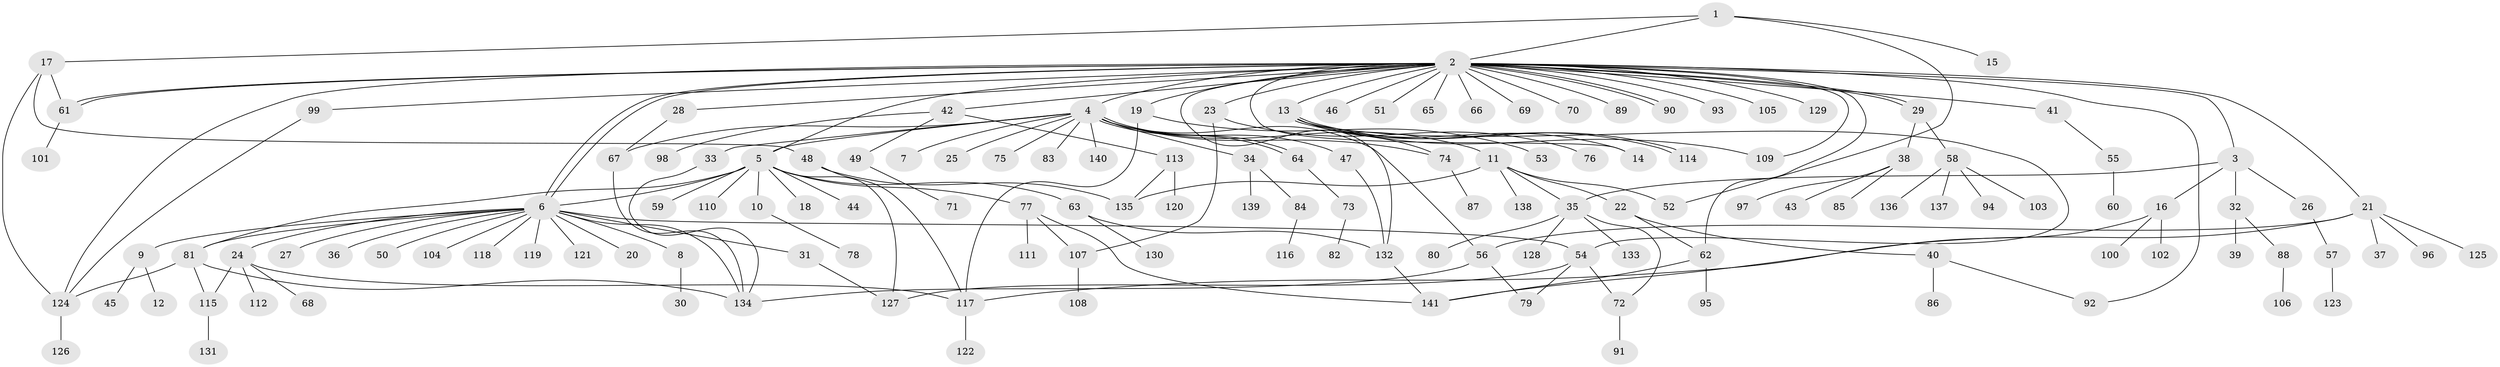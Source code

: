 // coarse degree distribution, {3: 0.10101010101010101, 30: 0.010101010101010102, 5: 0.0707070707070707, 14: 0.010101010101010102, 11: 0.010101010101010102, 16: 0.010101010101010102, 1: 0.45454545454545453, 2: 0.24242424242424243, 4: 0.08080808080808081, 7: 0.010101010101010102}
// Generated by graph-tools (version 1.1) at 2025/50/03/04/25 22:50:24]
// undirected, 141 vertices, 183 edges
graph export_dot {
  node [color=gray90,style=filled];
  1;
  2;
  3;
  4;
  5;
  6;
  7;
  8;
  9;
  10;
  11;
  12;
  13;
  14;
  15;
  16;
  17;
  18;
  19;
  20;
  21;
  22;
  23;
  24;
  25;
  26;
  27;
  28;
  29;
  30;
  31;
  32;
  33;
  34;
  35;
  36;
  37;
  38;
  39;
  40;
  41;
  42;
  43;
  44;
  45;
  46;
  47;
  48;
  49;
  50;
  51;
  52;
  53;
  54;
  55;
  56;
  57;
  58;
  59;
  60;
  61;
  62;
  63;
  64;
  65;
  66;
  67;
  68;
  69;
  70;
  71;
  72;
  73;
  74;
  75;
  76;
  77;
  78;
  79;
  80;
  81;
  82;
  83;
  84;
  85;
  86;
  87;
  88;
  89;
  90;
  91;
  92;
  93;
  94;
  95;
  96;
  97;
  98;
  99;
  100;
  101;
  102;
  103;
  104;
  105;
  106;
  107;
  108;
  109;
  110;
  111;
  112;
  113;
  114;
  115;
  116;
  117;
  118;
  119;
  120;
  121;
  122;
  123;
  124;
  125;
  126;
  127;
  128;
  129;
  130;
  131;
  132;
  133;
  134;
  135;
  136;
  137;
  138;
  139;
  140;
  141;
  1 -- 2;
  1 -- 15;
  1 -- 17;
  1 -- 52;
  2 -- 3;
  2 -- 4;
  2 -- 5;
  2 -- 6;
  2 -- 6;
  2 -- 13;
  2 -- 14;
  2 -- 19;
  2 -- 21;
  2 -- 23;
  2 -- 28;
  2 -- 29;
  2 -- 29;
  2 -- 41;
  2 -- 42;
  2 -- 46;
  2 -- 51;
  2 -- 61;
  2 -- 61;
  2 -- 62;
  2 -- 65;
  2 -- 66;
  2 -- 69;
  2 -- 70;
  2 -- 89;
  2 -- 90;
  2 -- 90;
  2 -- 92;
  2 -- 93;
  2 -- 99;
  2 -- 105;
  2 -- 109;
  2 -- 124;
  2 -- 129;
  2 -- 132;
  3 -- 16;
  3 -- 26;
  3 -- 32;
  3 -- 35;
  4 -- 5;
  4 -- 7;
  4 -- 11;
  4 -- 25;
  4 -- 33;
  4 -- 34;
  4 -- 47;
  4 -- 56;
  4 -- 64;
  4 -- 64;
  4 -- 67;
  4 -- 74;
  4 -- 75;
  4 -- 83;
  4 -- 140;
  5 -- 6;
  5 -- 10;
  5 -- 18;
  5 -- 44;
  5 -- 59;
  5 -- 63;
  5 -- 77;
  5 -- 81;
  5 -- 110;
  5 -- 127;
  6 -- 8;
  6 -- 9;
  6 -- 20;
  6 -- 24;
  6 -- 27;
  6 -- 31;
  6 -- 36;
  6 -- 50;
  6 -- 54;
  6 -- 81;
  6 -- 104;
  6 -- 118;
  6 -- 119;
  6 -- 121;
  6 -- 134;
  8 -- 30;
  9 -- 12;
  9 -- 45;
  10 -- 78;
  11 -- 22;
  11 -- 35;
  11 -- 52;
  11 -- 135;
  11 -- 138;
  13 -- 14;
  13 -- 54;
  13 -- 74;
  13 -- 109;
  13 -- 114;
  13 -- 114;
  16 -- 100;
  16 -- 102;
  16 -- 141;
  17 -- 48;
  17 -- 61;
  17 -- 124;
  19 -- 53;
  19 -- 117;
  21 -- 37;
  21 -- 56;
  21 -- 96;
  21 -- 117;
  21 -- 125;
  22 -- 40;
  22 -- 62;
  23 -- 76;
  23 -- 107;
  24 -- 68;
  24 -- 112;
  24 -- 115;
  24 -- 117;
  26 -- 57;
  28 -- 67;
  29 -- 38;
  29 -- 58;
  31 -- 127;
  32 -- 39;
  32 -- 88;
  33 -- 134;
  34 -- 84;
  34 -- 139;
  35 -- 72;
  35 -- 80;
  35 -- 128;
  35 -- 133;
  38 -- 43;
  38 -- 85;
  38 -- 97;
  40 -- 86;
  40 -- 92;
  41 -- 55;
  42 -- 49;
  42 -- 98;
  42 -- 113;
  47 -- 132;
  48 -- 117;
  48 -- 135;
  49 -- 71;
  54 -- 72;
  54 -- 79;
  54 -- 127;
  55 -- 60;
  56 -- 79;
  56 -- 134;
  57 -- 123;
  58 -- 94;
  58 -- 103;
  58 -- 136;
  58 -- 137;
  61 -- 101;
  62 -- 95;
  62 -- 141;
  63 -- 130;
  63 -- 132;
  64 -- 73;
  67 -- 134;
  72 -- 91;
  73 -- 82;
  74 -- 87;
  77 -- 107;
  77 -- 111;
  77 -- 141;
  81 -- 115;
  81 -- 124;
  81 -- 134;
  84 -- 116;
  88 -- 106;
  99 -- 124;
  107 -- 108;
  113 -- 120;
  113 -- 135;
  115 -- 131;
  117 -- 122;
  124 -- 126;
  132 -- 141;
}
